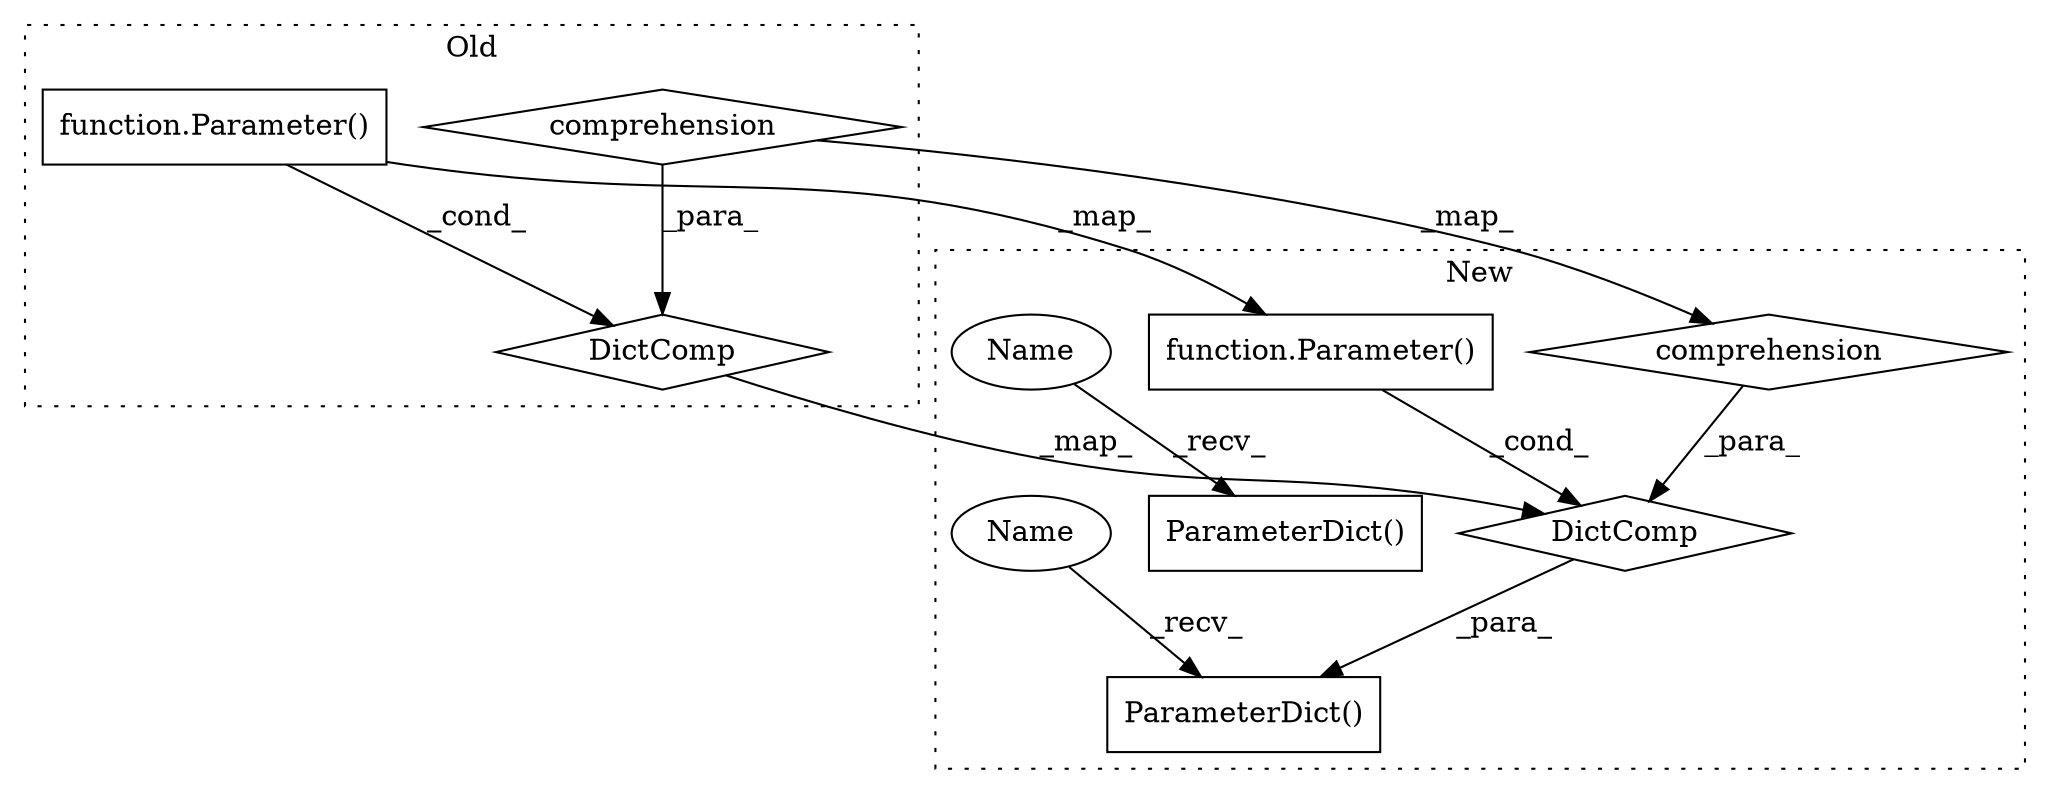 digraph G {
subgraph cluster0 {
1 [label="function.Parameter()" a="75" s="1642,1696" l="10,1" shape="box"];
3 [label="DictComp" a="84" s="1630" l="148" shape="diamond"];
8 [label="comprehension" a="45" s="1718" l="3" shape="diamond"];
label = "Old";
style="dotted";
}
subgraph cluster1 {
2 [label="function.Parameter()" a="75" s="1680,1734" l="10,1" shape="box"];
4 [label="DictComp" a="84" s="1668" l="148" shape="diamond"];
5 [label="ParameterDict()" a="75" s="1651,1816" l="17,1" shape="box"];
6 [label="ParameterDict()" a="75" s="1837,1971" l="17,1" shape="box"];
7 [label="comprehension" a="45" s="1756" l="3" shape="diamond"];
9 [label="Name" a="87" s="1837" l="2" shape="ellipse"];
10 [label="Name" a="87" s="1651" l="2" shape="ellipse"];
label = "New";
style="dotted";
}
1 -> 2 [label="_map_"];
1 -> 3 [label="_cond_"];
2 -> 4 [label="_cond_"];
3 -> 4 [label="_map_"];
4 -> 5 [label="_para_"];
7 -> 4 [label="_para_"];
8 -> 7 [label="_map_"];
8 -> 3 [label="_para_"];
9 -> 6 [label="_recv_"];
10 -> 5 [label="_recv_"];
}